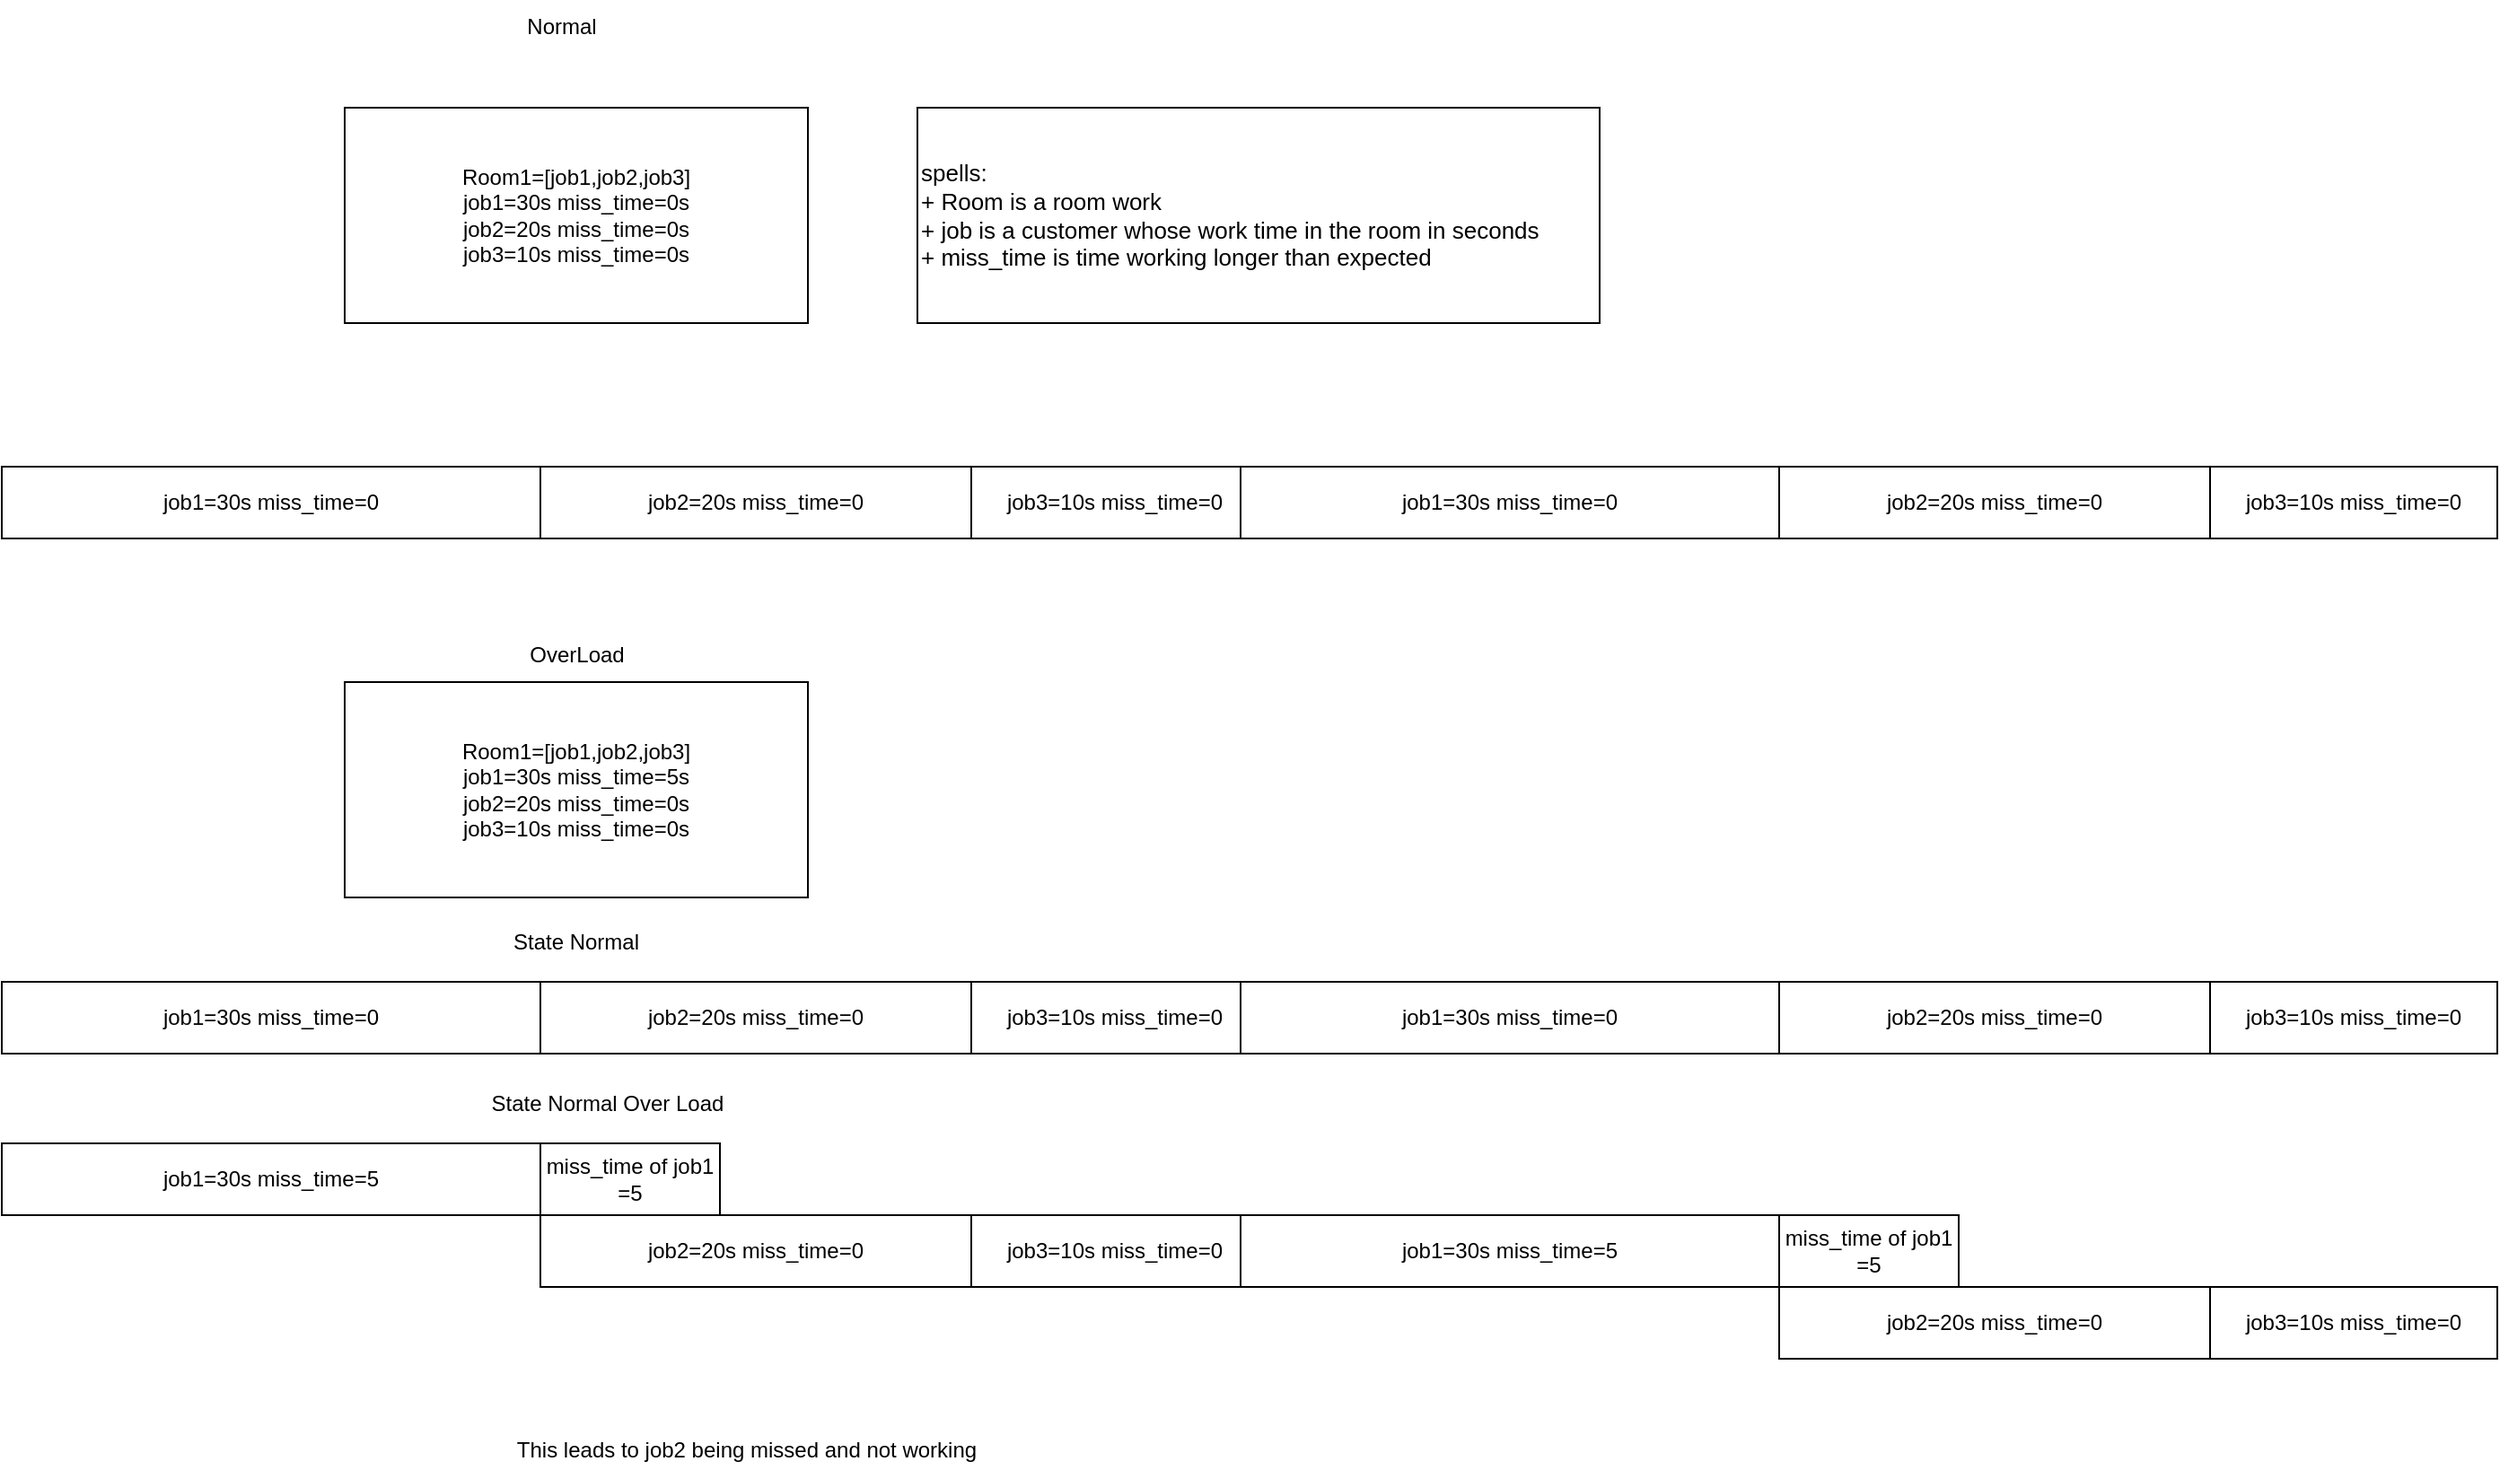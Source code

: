 <mxfile version="20.5.1" type="github">
  <diagram id="RsbQqtbDM5Cp6RjnX3xr" name="Page-1">
    <mxGraphModel dx="1422" dy="1207" grid="1" gridSize="10" guides="1" tooltips="1" connect="1" arrows="1" fold="1" page="1" pageScale="1" pageWidth="583" pageHeight="413" math="0" shadow="0">
      <root>
        <mxCell id="0" />
        <mxCell id="1" parent="0" />
        <mxCell id="cNm6hTwsuUSb0vqnxcLP-4" value="Room1=[job1,job2,job3]&lt;br&gt;job1=30s miss_time=0s&lt;br&gt;job2=20s miss_time=0s&lt;br&gt;job3=10s miss_time=0s" style="rounded=0;whiteSpace=wrap;html=1;" vertex="1" parent="1">
          <mxGeometry x="201" y="-320" width="258" height="120" as="geometry" />
        </mxCell>
        <mxCell id="cNm6hTwsuUSb0vqnxcLP-5" value="job1=30s miss_time=0" style="rounded=0;whiteSpace=wrap;html=1;" vertex="1" parent="1">
          <mxGeometry x="10" y="-120" width="300" height="40" as="geometry" />
        </mxCell>
        <mxCell id="cNm6hTwsuUSb0vqnxcLP-6" value="Normal" style="text;html=1;strokeColor=none;fillColor=none;align=center;verticalAlign=middle;whiteSpace=wrap;rounded=0;" vertex="1" parent="1">
          <mxGeometry x="292" y="-380" width="60" height="30" as="geometry" />
        </mxCell>
        <mxCell id="cNm6hTwsuUSb0vqnxcLP-7" value="job2=20s miss_time=0" style="rounded=0;whiteSpace=wrap;html=1;" vertex="1" parent="1">
          <mxGeometry x="310" y="-120" width="240" height="40" as="geometry" />
        </mxCell>
        <mxCell id="cNm6hTwsuUSb0vqnxcLP-9" value="job3=10s miss_time=0" style="rounded=0;whiteSpace=wrap;html=1;" vertex="1" parent="1">
          <mxGeometry x="550" y="-120" width="160" height="40" as="geometry" />
        </mxCell>
        <mxCell id="cNm6hTwsuUSb0vqnxcLP-10" value="job1=30s miss_time=0" style="rounded=0;whiteSpace=wrap;html=1;" vertex="1" parent="1">
          <mxGeometry x="700" y="-120" width="300" height="40" as="geometry" />
        </mxCell>
        <mxCell id="cNm6hTwsuUSb0vqnxcLP-11" value="job2=20s miss_time=0" style="rounded=0;whiteSpace=wrap;html=1;" vertex="1" parent="1">
          <mxGeometry x="1000" y="-120" width="240" height="40" as="geometry" />
        </mxCell>
        <mxCell id="cNm6hTwsuUSb0vqnxcLP-12" value="job3=10s miss_time=0" style="rounded=0;whiteSpace=wrap;html=1;" vertex="1" parent="1">
          <mxGeometry x="1240" y="-120" width="160" height="40" as="geometry" />
        </mxCell>
        <mxCell id="cNm6hTwsuUSb0vqnxcLP-13" value="OverLoad" style="text;html=1;align=center;verticalAlign=middle;resizable=0;points=[];autosize=1;strokeColor=none;fillColor=none;" vertex="1" parent="1">
          <mxGeometry x="290" y="-30" width="80" height="30" as="geometry" />
        </mxCell>
        <mxCell id="cNm6hTwsuUSb0vqnxcLP-20" value="Room1=[job1,job2,job3]&lt;br&gt;job1=30s miss_time=5s&lt;br&gt;job2=20s miss_time=0s&lt;br&gt;job3=10s miss_time=0s" style="rounded=0;whiteSpace=wrap;html=1;" vertex="1" parent="1">
          <mxGeometry x="201" width="258" height="120" as="geometry" />
        </mxCell>
        <mxCell id="cNm6hTwsuUSb0vqnxcLP-21" value="job1=30s miss_time=0" style="rounded=0;whiteSpace=wrap;html=1;" vertex="1" parent="1">
          <mxGeometry x="10" y="167" width="300" height="40" as="geometry" />
        </mxCell>
        <mxCell id="cNm6hTwsuUSb0vqnxcLP-22" value="job2=20s miss_time=0" style="rounded=0;whiteSpace=wrap;html=1;" vertex="1" parent="1">
          <mxGeometry x="310" y="167" width="240" height="40" as="geometry" />
        </mxCell>
        <mxCell id="cNm6hTwsuUSb0vqnxcLP-23" value="job3=10s miss_time=0" style="rounded=0;whiteSpace=wrap;html=1;" vertex="1" parent="1">
          <mxGeometry x="550" y="167" width="160" height="40" as="geometry" />
        </mxCell>
        <mxCell id="cNm6hTwsuUSb0vqnxcLP-24" value="job1=30s miss_time=0" style="rounded=0;whiteSpace=wrap;html=1;" vertex="1" parent="1">
          <mxGeometry x="700" y="167" width="300" height="40" as="geometry" />
        </mxCell>
        <mxCell id="cNm6hTwsuUSb0vqnxcLP-25" value="job2=20s miss_time=0" style="rounded=0;whiteSpace=wrap;html=1;" vertex="1" parent="1">
          <mxGeometry x="1000" y="167" width="240" height="40" as="geometry" />
        </mxCell>
        <mxCell id="cNm6hTwsuUSb0vqnxcLP-26" value="job3=10s miss_time=0" style="rounded=0;whiteSpace=wrap;html=1;" vertex="1" parent="1">
          <mxGeometry x="1240" y="167" width="160" height="40" as="geometry" />
        </mxCell>
        <mxCell id="cNm6hTwsuUSb0vqnxcLP-27" value="State Normal" style="text;html=1;strokeColor=none;fillColor=none;align=center;verticalAlign=middle;whiteSpace=wrap;rounded=0;" vertex="1" parent="1">
          <mxGeometry x="275" y="130" width="110" height="30" as="geometry" />
        </mxCell>
        <mxCell id="cNm6hTwsuUSb0vqnxcLP-28" value="job1=30s miss_time=5" style="rounded=0;whiteSpace=wrap;html=1;" vertex="1" parent="1">
          <mxGeometry x="10" y="257" width="300" height="40" as="geometry" />
        </mxCell>
        <mxCell id="cNm6hTwsuUSb0vqnxcLP-29" value="job2=20s miss_time=0" style="rounded=0;whiteSpace=wrap;html=1;" vertex="1" parent="1">
          <mxGeometry x="310" y="297" width="240" height="40" as="geometry" />
        </mxCell>
        <mxCell id="cNm6hTwsuUSb0vqnxcLP-30" value="job3=10s miss_time=0" style="rounded=0;whiteSpace=wrap;html=1;" vertex="1" parent="1">
          <mxGeometry x="550" y="297" width="160" height="40" as="geometry" />
        </mxCell>
        <mxCell id="cNm6hTwsuUSb0vqnxcLP-31" value="job1=30s miss_time=5" style="rounded=0;whiteSpace=wrap;html=1;" vertex="1" parent="1">
          <mxGeometry x="700" y="297" width="300" height="40" as="geometry" />
        </mxCell>
        <mxCell id="cNm6hTwsuUSb0vqnxcLP-32" value="job2=20s miss_time=0" style="rounded=0;whiteSpace=wrap;html=1;" vertex="1" parent="1">
          <mxGeometry x="1000" y="337" width="240" height="40" as="geometry" />
        </mxCell>
        <mxCell id="cNm6hTwsuUSb0vqnxcLP-33" value="job3=10s miss_time=0" style="rounded=0;whiteSpace=wrap;html=1;" vertex="1" parent="1">
          <mxGeometry x="1240" y="337" width="160" height="40" as="geometry" />
        </mxCell>
        <mxCell id="cNm6hTwsuUSb0vqnxcLP-34" value="State Normal Over Load" style="text;html=1;strokeColor=none;fillColor=none;align=center;verticalAlign=middle;whiteSpace=wrap;rounded=0;" vertex="1" parent="1">
          <mxGeometry x="275" y="220" width="145" height="30" as="geometry" />
        </mxCell>
        <mxCell id="cNm6hTwsuUSb0vqnxcLP-36" value="miss_time of job1 =5" style="rounded=0;whiteSpace=wrap;html=1;" vertex="1" parent="1">
          <mxGeometry x="310" y="257" width="100" height="40" as="geometry" />
        </mxCell>
        <mxCell id="cNm6hTwsuUSb0vqnxcLP-38" value="miss_time of job1 =5" style="rounded=0;whiteSpace=wrap;html=1;" vertex="1" parent="1">
          <mxGeometry x="1000" y="297" width="100" height="40" as="geometry" />
        </mxCell>
        <mxCell id="cNm6hTwsuUSb0vqnxcLP-39" value="This leads to job2 being missed and not working" style="text;html=1;strokeColor=none;fillColor=none;align=center;verticalAlign=middle;whiteSpace=wrap;rounded=0;" vertex="1" parent="1">
          <mxGeometry x="275" y="413" width="300" height="30" as="geometry" />
        </mxCell>
        <mxCell id="cNm6hTwsuUSb0vqnxcLP-41" value="spells:&lt;br&gt;+ Room is a room work&lt;br&gt;+ job is a customer whose work time in the&amp;nbsp;room in seconds&lt;br&gt;+ miss_time is time&amp;nbsp;working longer than expected" style="rounded=0;whiteSpace=wrap;html=1;labelBackgroundColor=#FFFFFF;fontSize=13;fontColor=#000000;align=left;" vertex="1" parent="1">
          <mxGeometry x="520" y="-320" width="380" height="120" as="geometry" />
        </mxCell>
      </root>
    </mxGraphModel>
  </diagram>
</mxfile>
